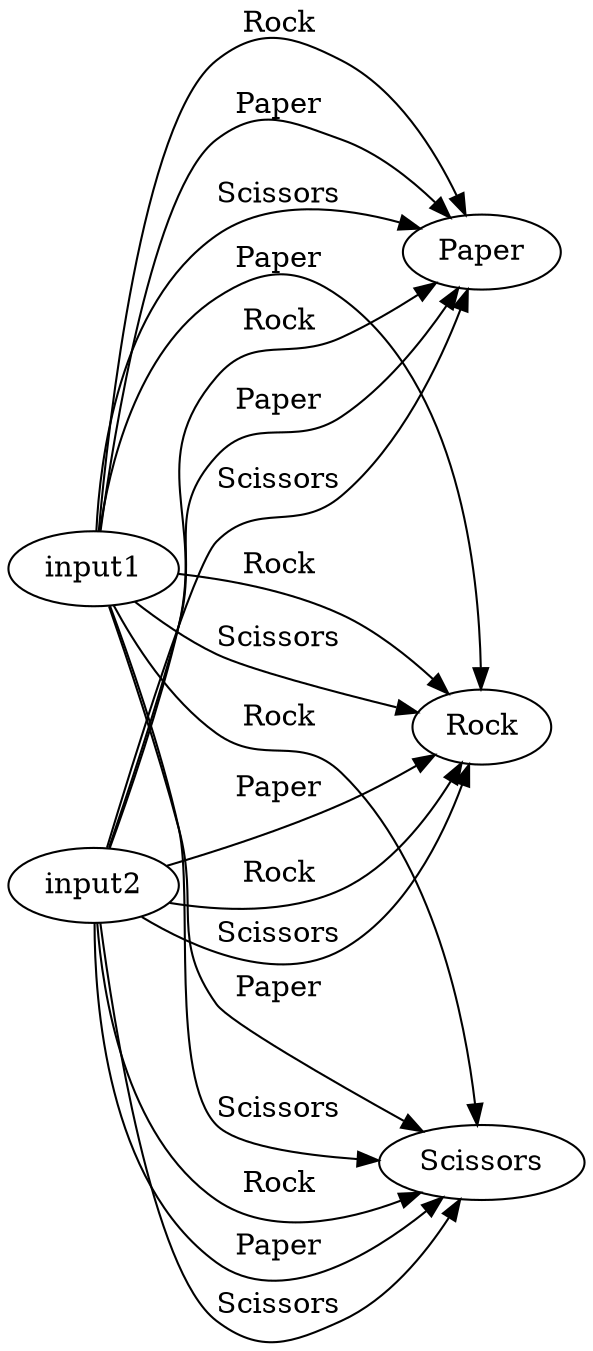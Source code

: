 digraph G {
	rankdir=LR;

	subgraph inputs {
		input1
		input2
		label = "Memory";
	}

	subgraph outputs {
		Rock
		Paper
		Scissors
	}

	input1 -> Rock [label="Paper"]
	input1 -> Rock [label="Rock"]
	input1 -> Rock [label="Scissors"]
	input1 -> Paper [label="Rock"]
	input1 -> Paper [label="Paper"]
	input1 -> Paper [label="Scissors"]
	input1 -> Scissors [label="Rock"]
	input1 -> Scissors [label="Paper"]
	input1 -> Scissors [label="Scissors"]
	input2 -> Rock [label="Paper"]
	input2 -> Rock [label="Rock"]
	input2 -> Rock [label="Scissors"]
	input2 -> Paper [label="Rock"]
	input2 -> Paper [label="Paper"]
	input2 -> Paper [label="Scissors"]
	input2 -> Scissors [label="Rock"]
	input2 -> Scissors [label="Paper"]
	input2 -> Scissors [label="Scissors"]
}
